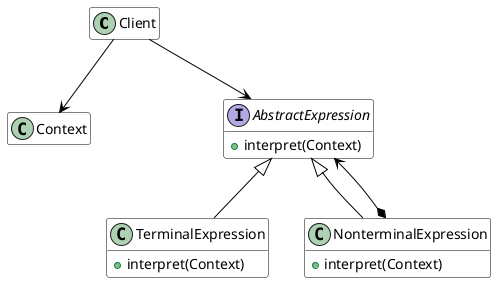 @startuml
hide empty attributes
hide empty members
skinparam backgroundcolor White
skinparam class {
 ArrowColor Black
 BackgroundColor White
 BorderColor Black
}

class Client
class Context

together {
  interface AbstractExpression {
    +interpret(Context)
  }
  class TerminalExpression {
    +interpret(Context)
  }
  class NonterminalExpression {
    +interpret(Context)
  }
}

Client --> Context
Client --> AbstractExpression
AbstractExpression <|-- TerminalExpression
AbstractExpression <|-- NonterminalExpression
NonterminalExpression *--> AbstractExpression
@enduml
